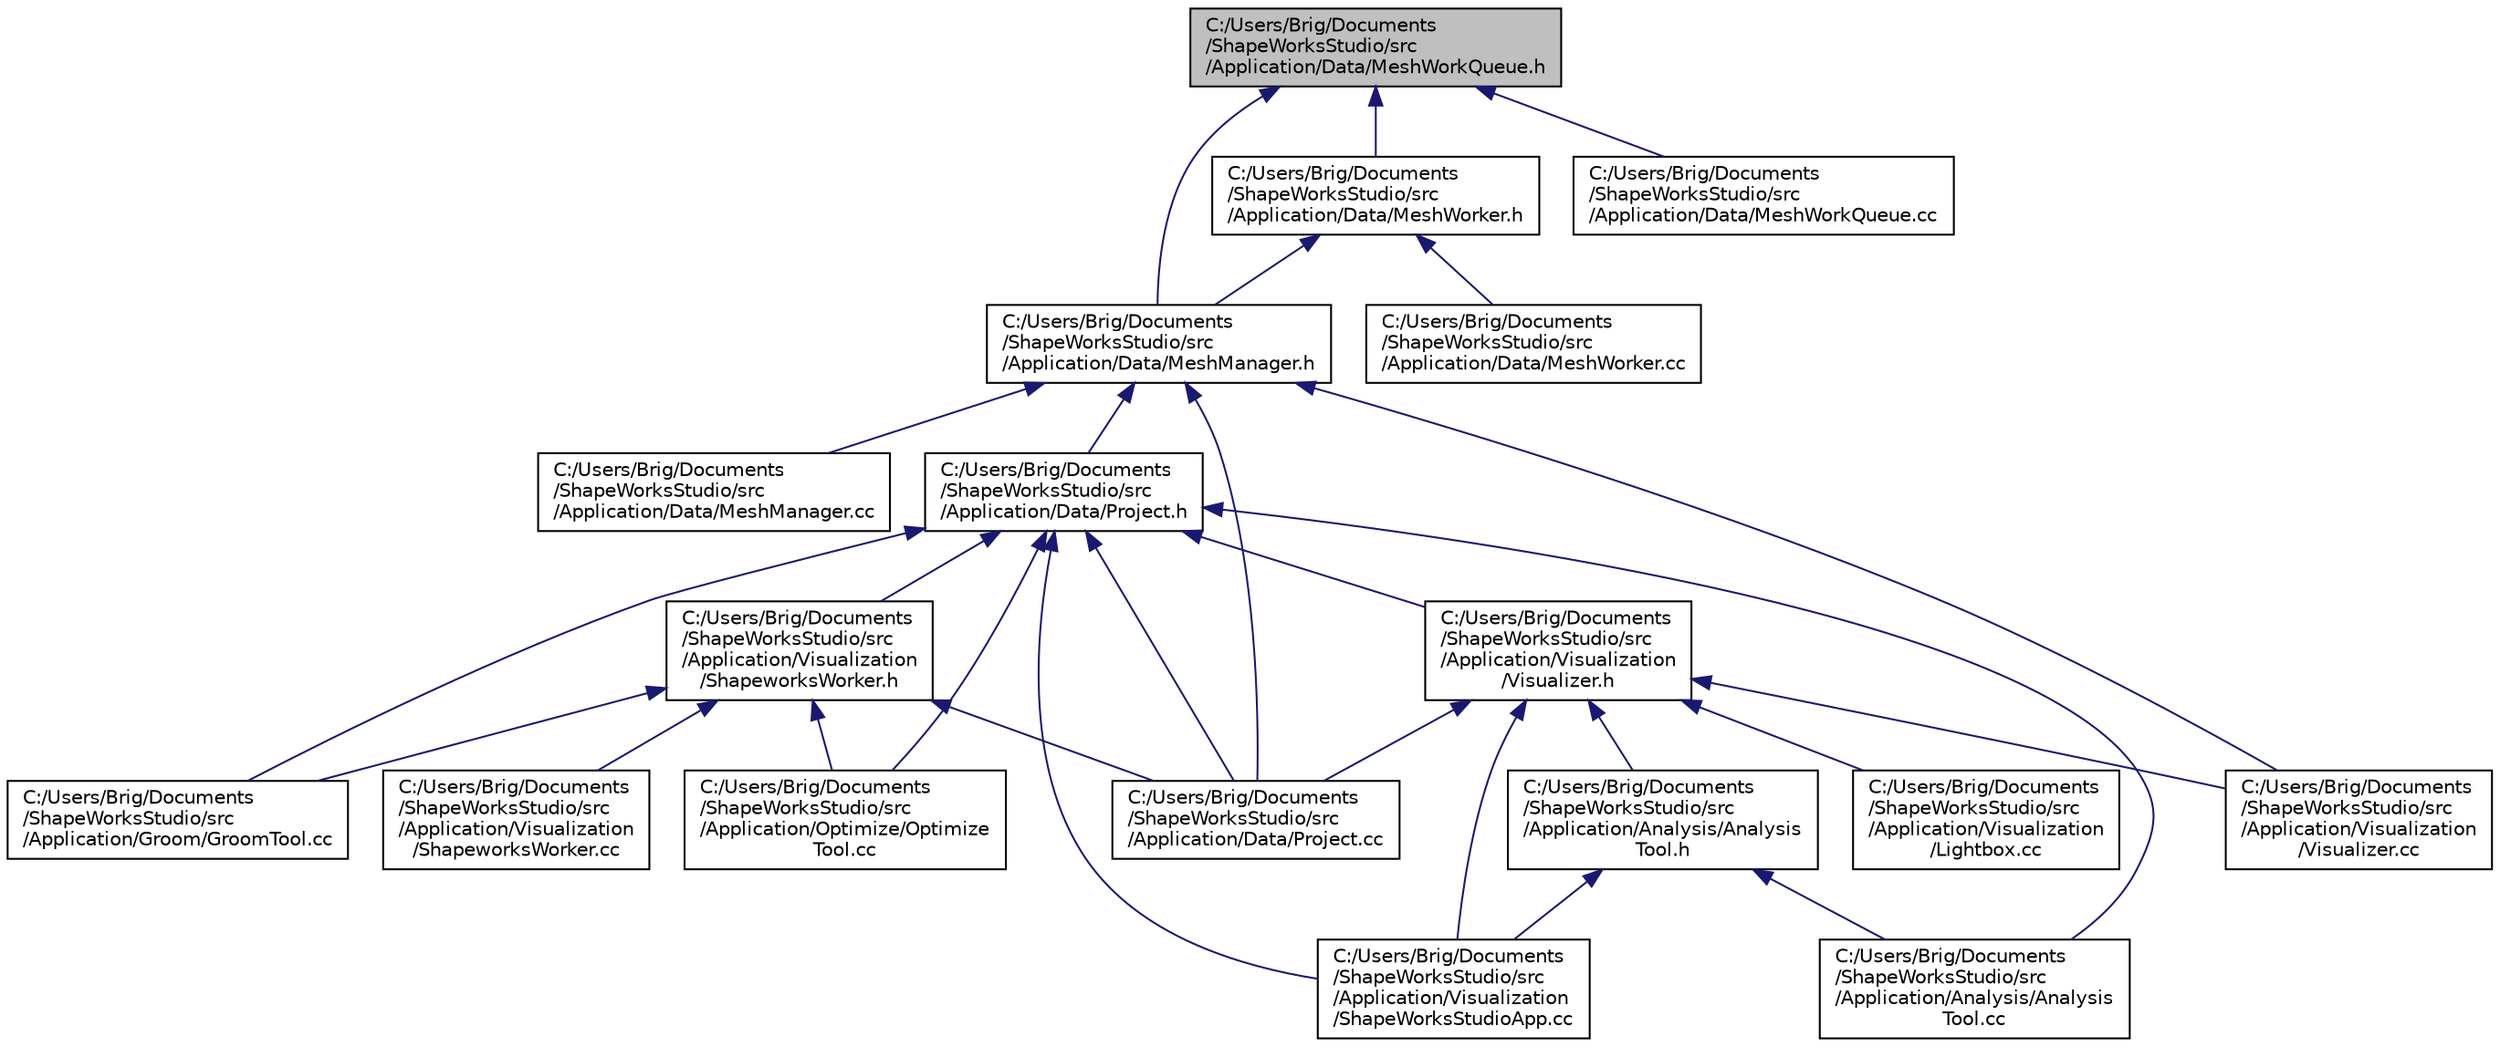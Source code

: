 digraph "C:/Users/Brig/Documents/ShapeWorksStudio/src/Application/Data/MeshWorkQueue.h"
{
  edge [fontname="Helvetica",fontsize="10",labelfontname="Helvetica",labelfontsize="10"];
  node [fontname="Helvetica",fontsize="10",shape=record];
  Node1 [label="C:/Users/Brig/Documents\l/ShapeWorksStudio/src\l/Application/Data/MeshWorkQueue.h",height=0.2,width=0.4,color="black", fillcolor="grey75", style="filled", fontcolor="black"];
  Node1 -> Node2 [dir="back",color="midnightblue",fontsize="10",style="solid",fontname="Helvetica"];
  Node2 [label="C:/Users/Brig/Documents\l/ShapeWorksStudio/src\l/Application/Data/MeshManager.h",height=0.2,width=0.4,color="black", fillcolor="white", style="filled",URL="$_mesh_manager_8h.html",tooltip="Class to manage meshes. "];
  Node2 -> Node3 [dir="back",color="midnightblue",fontsize="10",style="solid",fontname="Helvetica"];
  Node3 [label="C:/Users/Brig/Documents\l/ShapeWorksStudio/src\l/Application/Data/MeshManager.cc",height=0.2,width=0.4,color="black", fillcolor="white", style="filled",URL="$_mesh_manager_8cc_source.html"];
  Node2 -> Node4 [dir="back",color="midnightblue",fontsize="10",style="solid",fontname="Helvetica"];
  Node4 [label="C:/Users/Brig/Documents\l/ShapeWorksStudio/src\l/Application/Data/Project.cc",height=0.2,width=0.4,color="black", fillcolor="white", style="filled",URL="$_project_8cc_source.html"];
  Node2 -> Node5 [dir="back",color="midnightblue",fontsize="10",style="solid",fontname="Helvetica"];
  Node5 [label="C:/Users/Brig/Documents\l/ShapeWorksStudio/src\l/Application/Data/Project.h",height=0.2,width=0.4,color="black", fillcolor="white", style="filled",URL="$_project_8h_source.html"];
  Node5 -> Node6 [dir="back",color="midnightblue",fontsize="10",style="solid",fontname="Helvetica"];
  Node6 [label="C:/Users/Brig/Documents\l/ShapeWorksStudio/src\l/Application/Analysis/Analysis\lTool.cc",height=0.2,width=0.4,color="black", fillcolor="white", style="filled",URL="$_analysis_tool_8cc_source.html"];
  Node5 -> Node4 [dir="back",color="midnightblue",fontsize="10",style="solid",fontname="Helvetica"];
  Node5 -> Node7 [dir="back",color="midnightblue",fontsize="10",style="solid",fontname="Helvetica"];
  Node7 [label="C:/Users/Brig/Documents\l/ShapeWorksStudio/src\l/Application/Groom/GroomTool.cc",height=0.2,width=0.4,color="black", fillcolor="white", style="filled",URL="$_groom_tool_8cc_source.html"];
  Node5 -> Node8 [dir="back",color="midnightblue",fontsize="10",style="solid",fontname="Helvetica"];
  Node8 [label="C:/Users/Brig/Documents\l/ShapeWorksStudio/src\l/Application/Optimize/Optimize\lTool.cc",height=0.2,width=0.4,color="black", fillcolor="white", style="filled",URL="$_optimize_tool_8cc_source.html"];
  Node5 -> Node9 [dir="back",color="midnightblue",fontsize="10",style="solid",fontname="Helvetica"];
  Node9 [label="C:/Users/Brig/Documents\l/ShapeWorksStudio/src\l/Application/Visualization\l/ShapeWorksStudioApp.cc",height=0.2,width=0.4,color="black", fillcolor="white", style="filled",URL="$_shape_works_studio_app_8cc_source.html"];
  Node5 -> Node10 [dir="back",color="midnightblue",fontsize="10",style="solid",fontname="Helvetica"];
  Node10 [label="C:/Users/Brig/Documents\l/ShapeWorksStudio/src\l/Application/Visualization\l/ShapeworksWorker.h",height=0.2,width=0.4,color="black", fillcolor="white", style="filled",URL="$_shapeworks_worker_8h_source.html"];
  Node10 -> Node4 [dir="back",color="midnightblue",fontsize="10",style="solid",fontname="Helvetica"];
  Node10 -> Node7 [dir="back",color="midnightblue",fontsize="10",style="solid",fontname="Helvetica"];
  Node10 -> Node8 [dir="back",color="midnightblue",fontsize="10",style="solid",fontname="Helvetica"];
  Node10 -> Node11 [dir="back",color="midnightblue",fontsize="10",style="solid",fontname="Helvetica"];
  Node11 [label="C:/Users/Brig/Documents\l/ShapeWorksStudio/src\l/Application/Visualization\l/ShapeworksWorker.cc",height=0.2,width=0.4,color="black", fillcolor="white", style="filled",URL="$_shapeworks_worker_8cc_source.html"];
  Node5 -> Node12 [dir="back",color="midnightblue",fontsize="10",style="solid",fontname="Helvetica"];
  Node12 [label="C:/Users/Brig/Documents\l/ShapeWorksStudio/src\l/Application/Visualization\l/Visualizer.h",height=0.2,width=0.4,color="black", fillcolor="white", style="filled",URL="$_visualizer_8h_source.html"];
  Node12 -> Node13 [dir="back",color="midnightblue",fontsize="10",style="solid",fontname="Helvetica"];
  Node13 [label="C:/Users/Brig/Documents\l/ShapeWorksStudio/src\l/Application/Analysis/Analysis\lTool.h",height=0.2,width=0.4,color="black", fillcolor="white", style="filled",URL="$_analysis_tool_8h_source.html"];
  Node13 -> Node6 [dir="back",color="midnightblue",fontsize="10",style="solid",fontname="Helvetica"];
  Node13 -> Node9 [dir="back",color="midnightblue",fontsize="10",style="solid",fontname="Helvetica"];
  Node12 -> Node4 [dir="back",color="midnightblue",fontsize="10",style="solid",fontname="Helvetica"];
  Node12 -> Node14 [dir="back",color="midnightblue",fontsize="10",style="solid",fontname="Helvetica"];
  Node14 [label="C:/Users/Brig/Documents\l/ShapeWorksStudio/src\l/Application/Visualization\l/Lightbox.cc",height=0.2,width=0.4,color="black", fillcolor="white", style="filled",URL="$_lightbox_8cc_source.html"];
  Node12 -> Node9 [dir="back",color="midnightblue",fontsize="10",style="solid",fontname="Helvetica"];
  Node12 -> Node15 [dir="back",color="midnightblue",fontsize="10",style="solid",fontname="Helvetica"];
  Node15 [label="C:/Users/Brig/Documents\l/ShapeWorksStudio/src\l/Application/Visualization\l/Visualizer.cc",height=0.2,width=0.4,color="black", fillcolor="white", style="filled",URL="$_visualizer_8cc_source.html"];
  Node2 -> Node15 [dir="back",color="midnightblue",fontsize="10",style="solid",fontname="Helvetica"];
  Node1 -> Node16 [dir="back",color="midnightblue",fontsize="10",style="solid",fontname="Helvetica"];
  Node16 [label="C:/Users/Brig/Documents\l/ShapeWorksStudio/src\l/Application/Data/MeshWorker.h",height=0.2,width=0.4,color="black", fillcolor="white", style="filled",URL="$_mesh_worker_8h.html",tooltip="Worker class for parallel mesh reconstruction. "];
  Node16 -> Node2 [dir="back",color="midnightblue",fontsize="10",style="solid",fontname="Helvetica"];
  Node16 -> Node17 [dir="back",color="midnightblue",fontsize="10",style="solid",fontname="Helvetica"];
  Node17 [label="C:/Users/Brig/Documents\l/ShapeWorksStudio/src\l/Application/Data/MeshWorker.cc",height=0.2,width=0.4,color="black", fillcolor="white", style="filled",URL="$_mesh_worker_8cc_source.html"];
  Node1 -> Node18 [dir="back",color="midnightblue",fontsize="10",style="solid",fontname="Helvetica"];
  Node18 [label="C:/Users/Brig/Documents\l/ShapeWorksStudio/src\l/Application/Data/MeshWorkQueue.cc",height=0.2,width=0.4,color="black", fillcolor="white", style="filled",URL="$_mesh_work_queue_8cc_source.html"];
}
